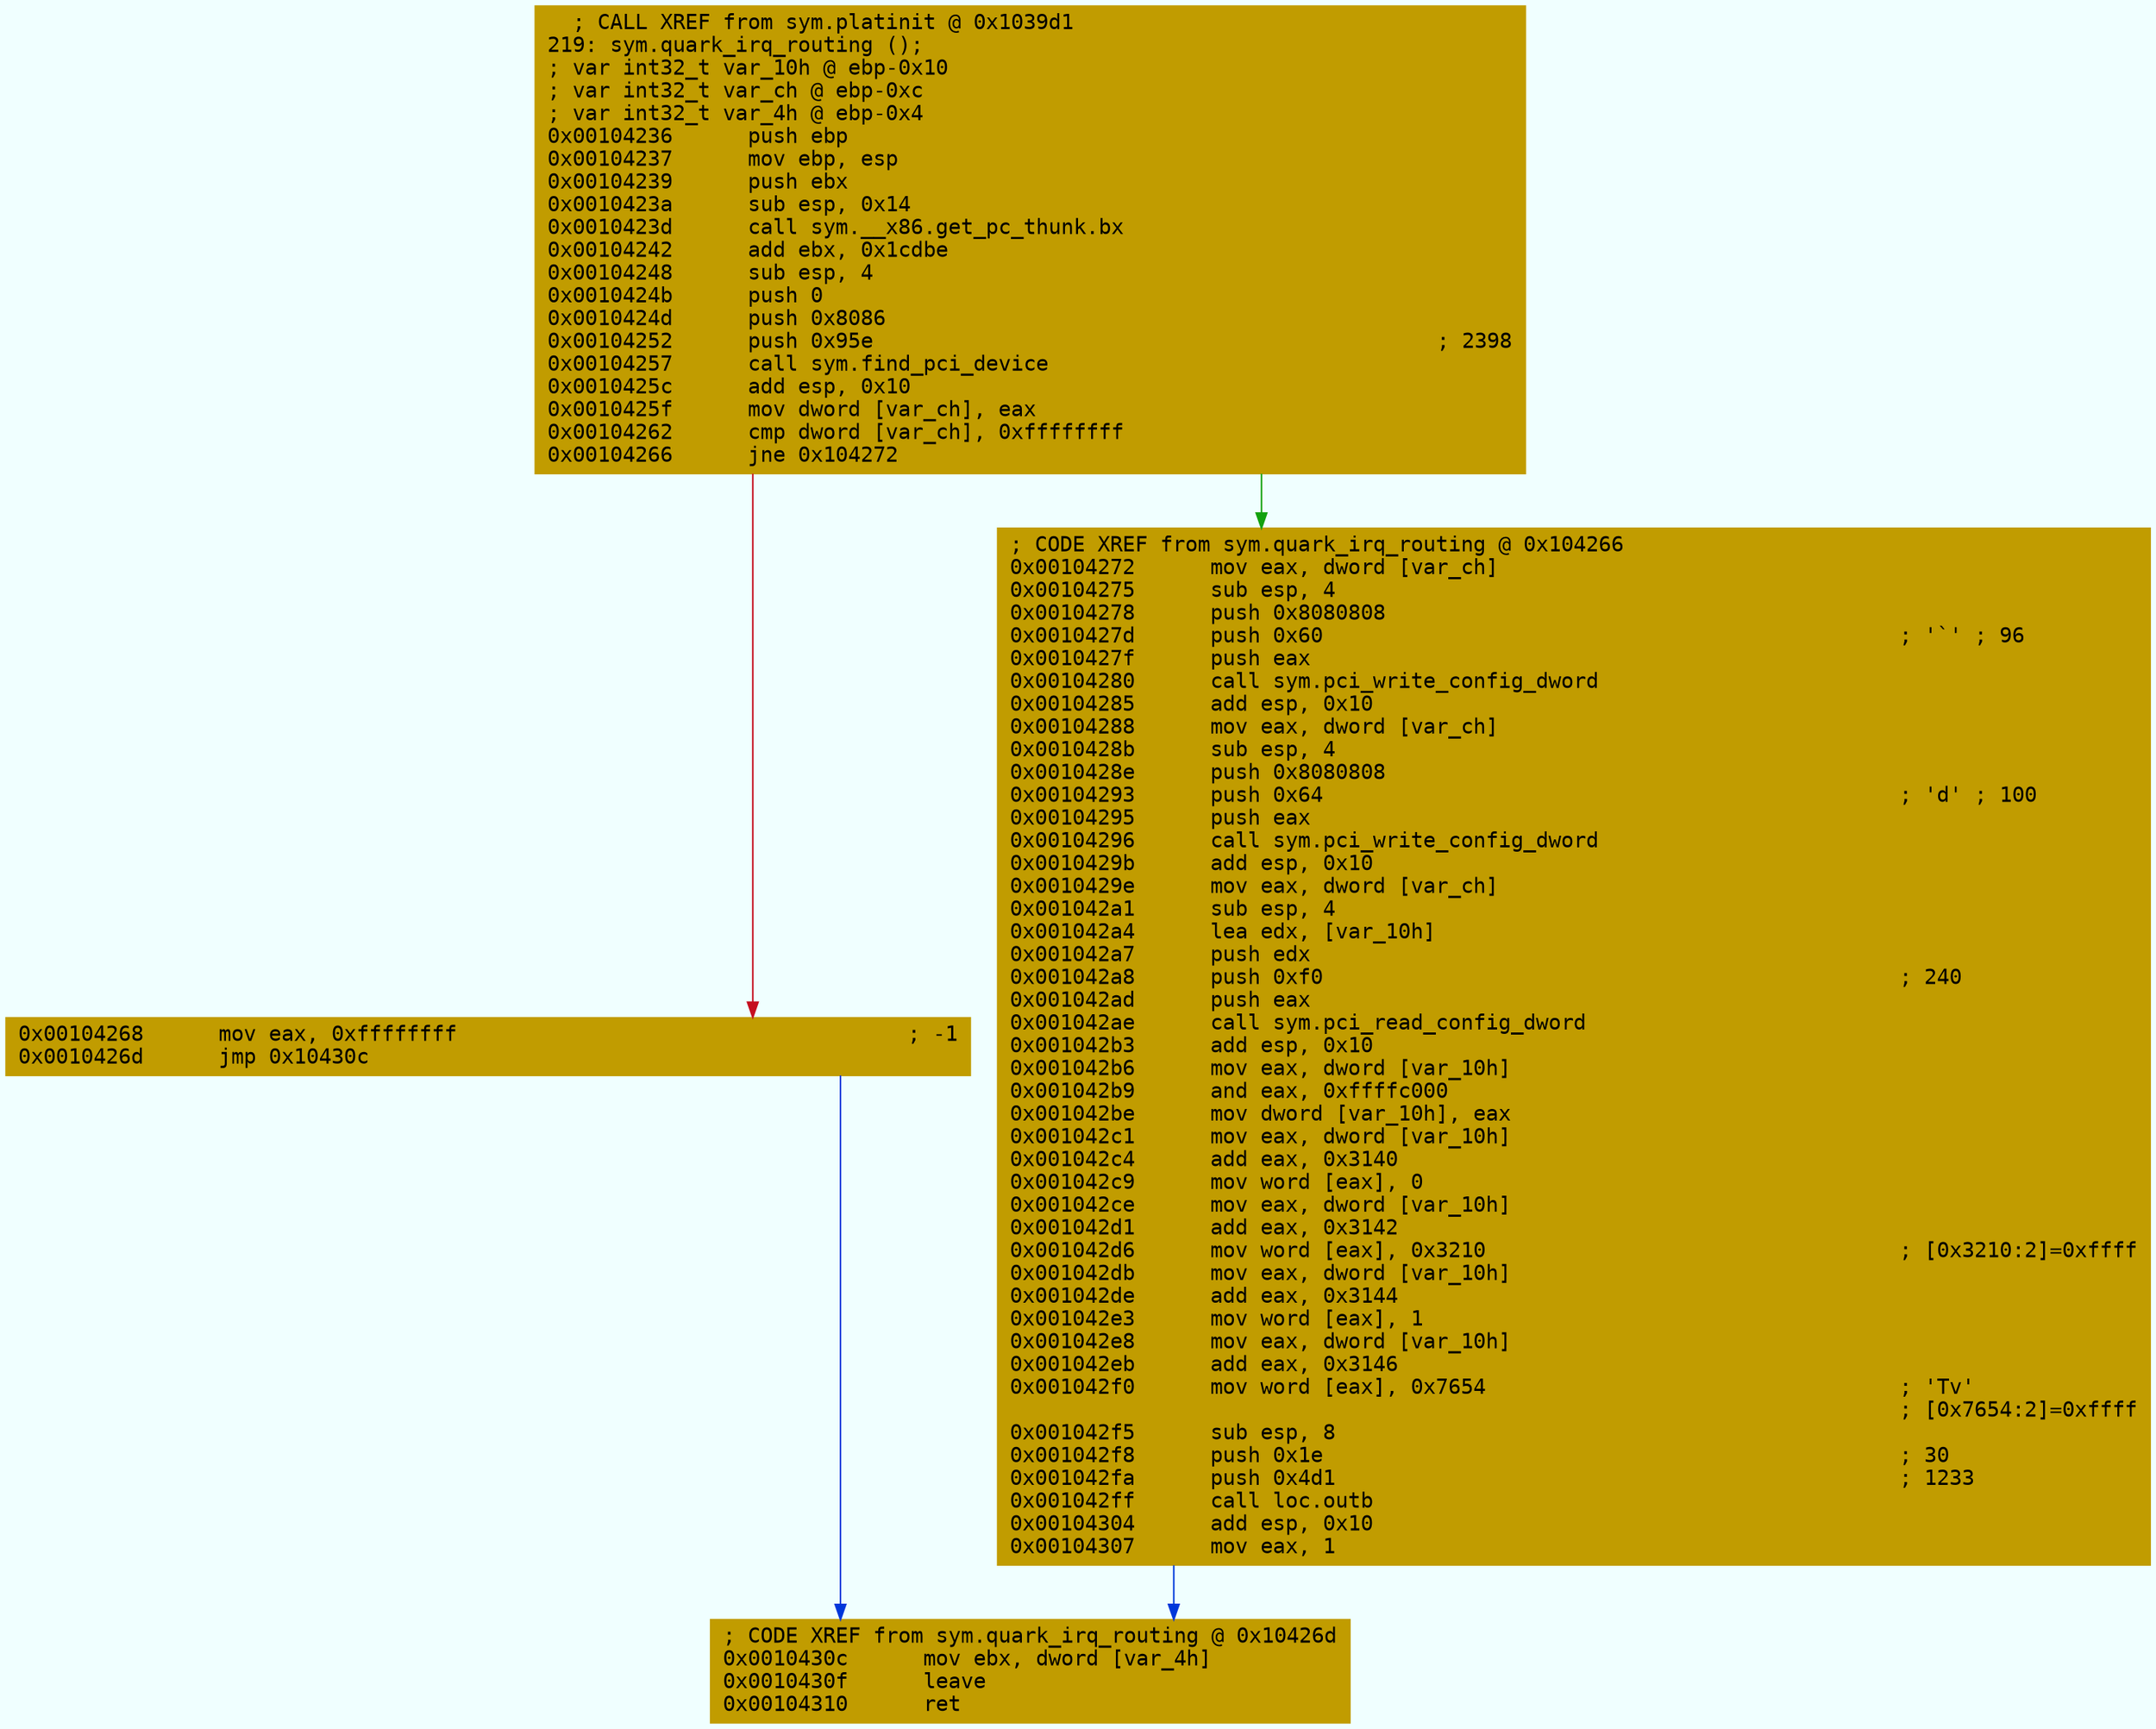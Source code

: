 digraph code {
	graph [bgcolor=azure fontsize=8 fontname="Courier" splines="ortho"];
	node [fillcolor=gray style=filled shape=box];
	edge [arrowhead="normal"];
	"0x00104236" [URL="sym.quark_irq_routing/0x00104236", fillcolor="#c19c00",color="#c19c00", fontname="Courier",label="  ; CALL XREF from sym.platinit @ 0x1039d1\l219: sym.quark_irq_routing ();\l; var int32_t var_10h @ ebp-0x10\l; var int32_t var_ch @ ebp-0xc\l; var int32_t var_4h @ ebp-0x4\l0x00104236      push ebp\l0x00104237      mov ebp, esp\l0x00104239      push ebx\l0x0010423a      sub esp, 0x14\l0x0010423d      call sym.__x86.get_pc_thunk.bx\l0x00104242      add ebx, 0x1cdbe\l0x00104248      sub esp, 4\l0x0010424b      push 0\l0x0010424d      push 0x8086\l0x00104252      push 0x95e                                             ; 2398\l0x00104257      call sym.find_pci_device\l0x0010425c      add esp, 0x10\l0x0010425f      mov dword [var_ch], eax\l0x00104262      cmp dword [var_ch], 0xffffffff\l0x00104266      jne 0x104272\l"]
	"0x00104268" [URL="sym.quark_irq_routing/0x00104268", fillcolor="#c19c00",color="#c19c00", fontname="Courier",label="0x00104268      mov eax, 0xffffffff                                    ; -1\l0x0010426d      jmp 0x10430c\l"]
	"0x00104272" [URL="sym.quark_irq_routing/0x00104272", fillcolor="#c19c00",color="#c19c00", fontname="Courier",label="; CODE XREF from sym.quark_irq_routing @ 0x104266\l0x00104272      mov eax, dword [var_ch]\l0x00104275      sub esp, 4\l0x00104278      push 0x8080808\l0x0010427d      push 0x60                                              ; '`' ; 96\l0x0010427f      push eax\l0x00104280      call sym.pci_write_config_dword\l0x00104285      add esp, 0x10\l0x00104288      mov eax, dword [var_ch]\l0x0010428b      sub esp, 4\l0x0010428e      push 0x8080808\l0x00104293      push 0x64                                              ; 'd' ; 100\l0x00104295      push eax\l0x00104296      call sym.pci_write_config_dword\l0x0010429b      add esp, 0x10\l0x0010429e      mov eax, dword [var_ch]\l0x001042a1      sub esp, 4\l0x001042a4      lea edx, [var_10h]\l0x001042a7      push edx\l0x001042a8      push 0xf0                                              ; 240\l0x001042ad      push eax\l0x001042ae      call sym.pci_read_config_dword\l0x001042b3      add esp, 0x10\l0x001042b6      mov eax, dword [var_10h]\l0x001042b9      and eax, 0xffffc000\l0x001042be      mov dword [var_10h], eax\l0x001042c1      mov eax, dword [var_10h]\l0x001042c4      add eax, 0x3140\l0x001042c9      mov word [eax], 0\l0x001042ce      mov eax, dword [var_10h]\l0x001042d1      add eax, 0x3142\l0x001042d6      mov word [eax], 0x3210                                 ; [0x3210:2]=0xffff\l0x001042db      mov eax, dword [var_10h]\l0x001042de      add eax, 0x3144\l0x001042e3      mov word [eax], 1\l0x001042e8      mov eax, dword [var_10h]\l0x001042eb      add eax, 0x3146\l0x001042f0      mov word [eax], 0x7654                                 ; 'Tv'\l                                                                       ; [0x7654:2]=0xffff\l0x001042f5      sub esp, 8\l0x001042f8      push 0x1e                                              ; 30\l0x001042fa      push 0x4d1                                             ; 1233\l0x001042ff      call loc.outb\l0x00104304      add esp, 0x10\l0x00104307      mov eax, 1\l"]
	"0x0010430c" [URL="sym.quark_irq_routing/0x0010430c", fillcolor="#c19c00",color="#c19c00", fontname="Courier",label="; CODE XREF from sym.quark_irq_routing @ 0x10426d\l0x0010430c      mov ebx, dword [var_4h]\l0x0010430f      leave\l0x00104310      ret\l"]
        "0x00104236" -> "0x00104272" [color="#13a10e"];
        "0x00104236" -> "0x00104268" [color="#c50f1f"];
        "0x00104268" -> "0x0010430c" [color="#0037da"];
        "0x00104272" -> "0x0010430c" [color="#0037da"];
}

